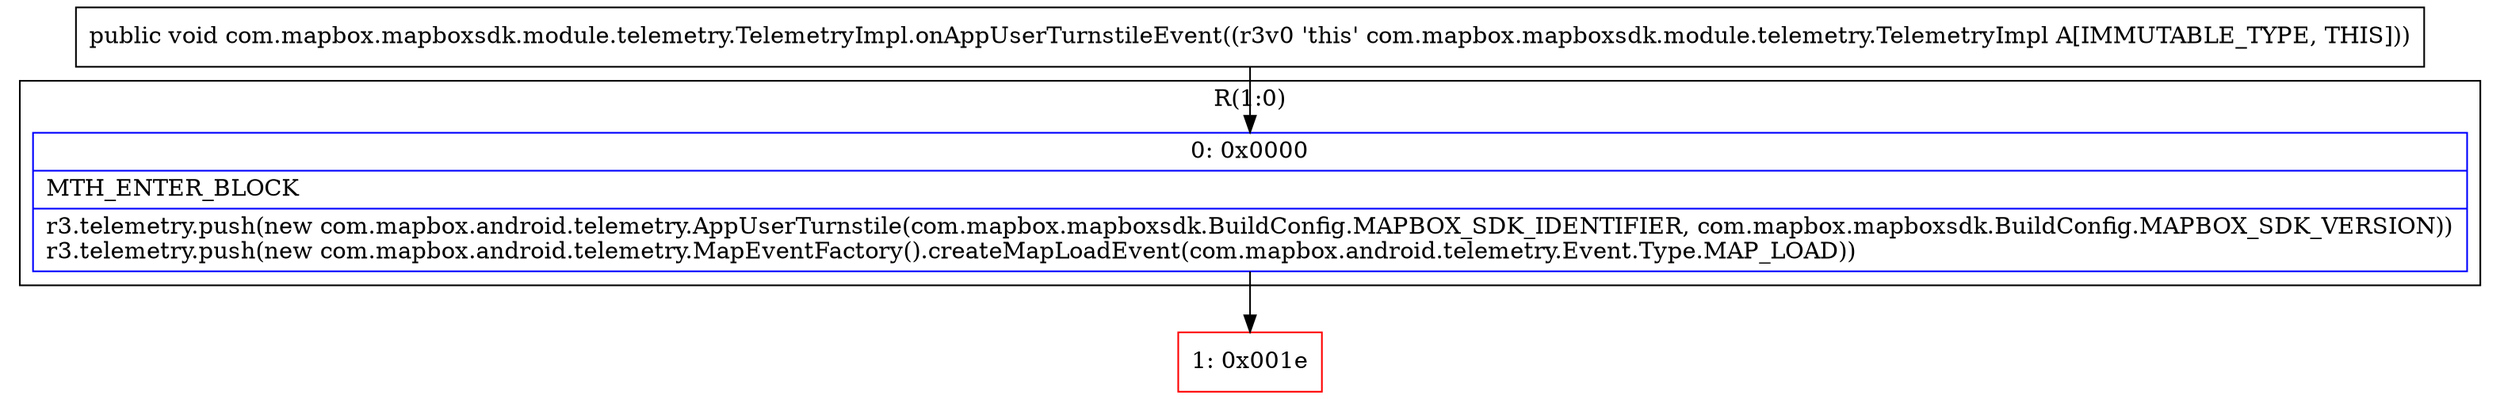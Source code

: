 digraph "CFG forcom.mapbox.mapboxsdk.module.telemetry.TelemetryImpl.onAppUserTurnstileEvent()V" {
subgraph cluster_Region_555780995 {
label = "R(1:0)";
node [shape=record,color=blue];
Node_0 [shape=record,label="{0\:\ 0x0000|MTH_ENTER_BLOCK\l|r3.telemetry.push(new com.mapbox.android.telemetry.AppUserTurnstile(com.mapbox.mapboxsdk.BuildConfig.MAPBOX_SDK_IDENTIFIER, com.mapbox.mapboxsdk.BuildConfig.MAPBOX_SDK_VERSION))\lr3.telemetry.push(new com.mapbox.android.telemetry.MapEventFactory().createMapLoadEvent(com.mapbox.android.telemetry.Event.Type.MAP_LOAD))\l}"];
}
Node_1 [shape=record,color=red,label="{1\:\ 0x001e}"];
MethodNode[shape=record,label="{public void com.mapbox.mapboxsdk.module.telemetry.TelemetryImpl.onAppUserTurnstileEvent((r3v0 'this' com.mapbox.mapboxsdk.module.telemetry.TelemetryImpl A[IMMUTABLE_TYPE, THIS])) }"];
MethodNode -> Node_0;
Node_0 -> Node_1;
}

